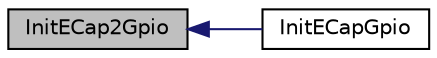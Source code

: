 digraph "InitECap2Gpio"
{
  edge [fontname="Helvetica",fontsize="10",labelfontname="Helvetica",labelfontsize="10"];
  node [fontname="Helvetica",fontsize="10",shape=record];
  rankdir="LR";
  Node1 [label="InitECap2Gpio",height=0.2,width=0.4,color="black", fillcolor="grey75", style="filled", fontcolor="black"];
  Node1 -> Node2 [dir="back",color="midnightblue",fontsize="10",style="solid",fontname="Helvetica"];
  Node2 [label="InitECapGpio",height=0.2,width=0.4,color="black", fillcolor="white", style="filled",URL="$_d_s_p2833x___e_cap_8c.html#a1bba7b28a8acfcda1b9d55a38907b9cf"];
}
